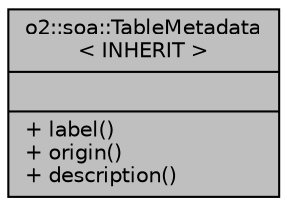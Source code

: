 digraph "o2::soa::TableMetadata&lt; INHERIT &gt;"
{
 // INTERACTIVE_SVG=YES
  bgcolor="transparent";
  edge [fontname="Helvetica",fontsize="10",labelfontname="Helvetica",labelfontsize="10"];
  node [fontname="Helvetica",fontsize="10",shape=record];
  Node1 [label="{o2::soa::TableMetadata\l\< INHERIT \>\n||+ label()\l+ origin()\l+ description()\l}",height=0.2,width=0.4,color="black", fillcolor="grey75", style="filled", fontcolor="black"];
}
